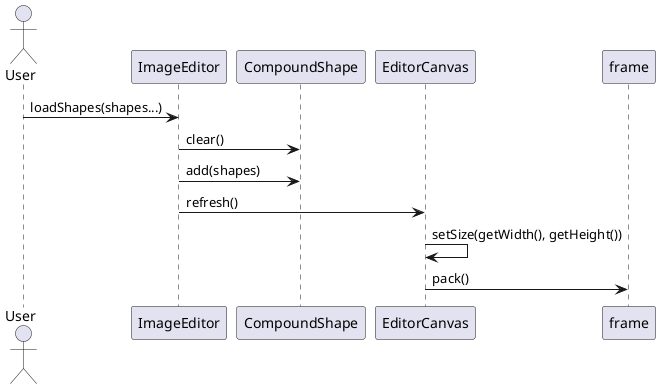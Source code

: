 @startuml
actor User

participant "ImageEditor" as editor
participant "CompoundShape" as compoundShape
participant "EditorCanvas" as canvas

User -> editor : loadShapes(shapes...)
editor -> compoundShape : clear()
editor -> compoundShape : add(shapes)
editor -> canvas : refresh()

canvas -> canvas : setSize(getWidth(), getHeight())
canvas -> frame : pack()

@enduml
